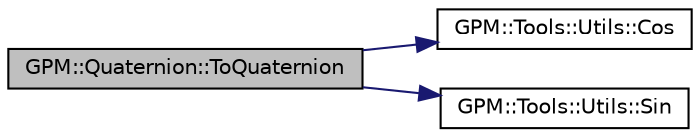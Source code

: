 digraph "GPM::Quaternion::ToQuaternion"
{
 // INTERACTIVE_SVG=YES
 // LATEX_PDF_SIZE
  edge [fontname="Helvetica",fontsize="10",labelfontname="Helvetica",labelfontsize="10"];
  node [fontname="Helvetica",fontsize="10",shape=record];
  rankdir="LR";
  Node328 [label="GPM::Quaternion::ToQuaternion",height=0.2,width=0.4,color="black", fillcolor="grey75", style="filled", fontcolor="black",tooltip="Create a quaternion from yaw, pitch and roll angle in degrees."];
  Node328 -> Node329 [color="midnightblue",fontsize="10",style="solid",fontname="Helvetica"];
  Node329 [label="GPM::Tools::Utils::Cos",height=0.2,width=0.4,color="black", fillcolor="white", style="filled",URL="$class_g_p_m_1_1_tools_1_1_utils.html#a78ee00d0935076bfaf086803bcaa450d",tooltip="Mathematics co-sinus implementation."];
  Node328 -> Node330 [color="midnightblue",fontsize="10",style="solid",fontname="Helvetica"];
  Node330 [label="GPM::Tools::Utils::Sin",height=0.2,width=0.4,color="black", fillcolor="white", style="filled",URL="$class_g_p_m_1_1_tools_1_1_utils.html#a7443b72a971353b6db74863b125d00fd",tooltip="Mathematics sinus implementation."];
}
